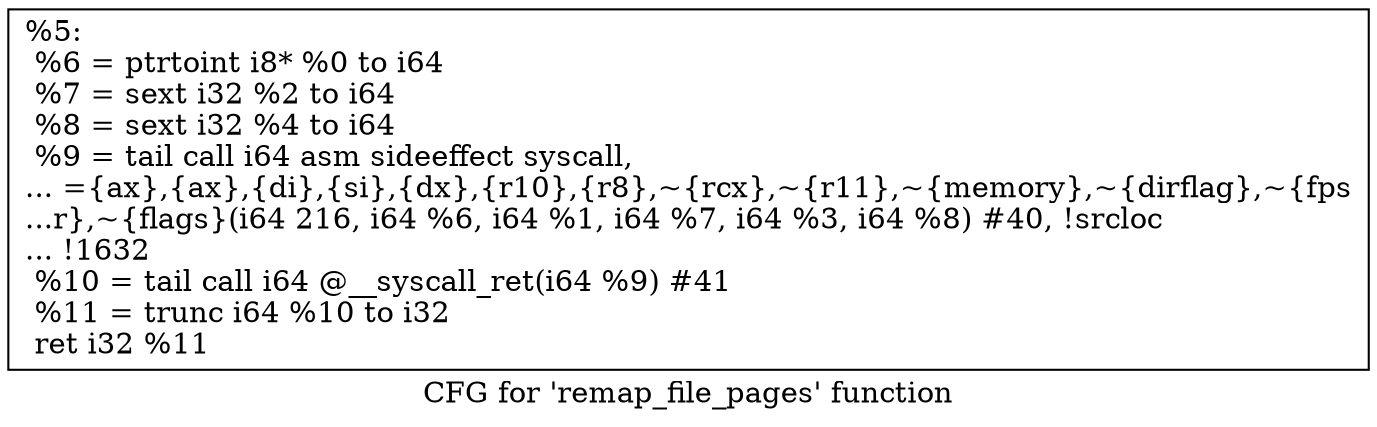 digraph "CFG for 'remap_file_pages' function" {
	label="CFG for 'remap_file_pages' function";

	Node0x1f56510 [shape=record,label="{%5:\l  %6 = ptrtoint i8* %0 to i64\l  %7 = sext i32 %2 to i64\l  %8 = sext i32 %4 to i64\l  %9 = tail call i64 asm sideeffect syscall,\l... =\{ax\},\{ax\},\{di\},\{si\},\{dx\},\{r10\},\{r8\},~\{rcx\},~\{r11\},~\{memory\},~\{dirflag\},~\{fps\l...r\},~\{flags\}(i64 216, i64 %6, i64 %1, i64 %7, i64 %3, i64 %8) #40, !srcloc\l... !1632\l  %10 = tail call i64 @__syscall_ret(i64 %9) #41\l  %11 = trunc i64 %10 to i32\l  ret i32 %11\l}"];
}
